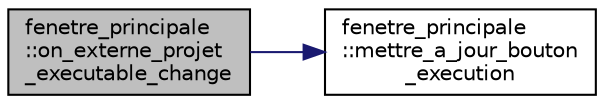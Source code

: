 digraph "fenetre_principale::on_externe_projet_executable_change"
{
  edge [fontname="Helvetica",fontsize="10",labelfontname="Helvetica",labelfontsize="10"];
  node [fontname="Helvetica",fontsize="10",shape=record];
  rankdir="LR";
  Node250 [label="fenetre_principale\l::on_externe_projet\l_executable_change",height=0.2,width=0.4,color="black", fillcolor="grey75", style="filled", fontcolor="black"];
  Node250 -> Node251 [color="midnightblue",fontsize="10",style="solid",fontname="Helvetica"];
  Node251 [label="fenetre_principale\l::mettre_a_jour_bouton\l_execution",height=0.2,width=0.4,color="black", fillcolor="white", style="filled",URL="$classfenetre__principale.html#a91384185c4d7425bb5c1d12072cabeae",tooltip="Met à jour les boutons d&#39;exécution selon un projet donné. "];
}
